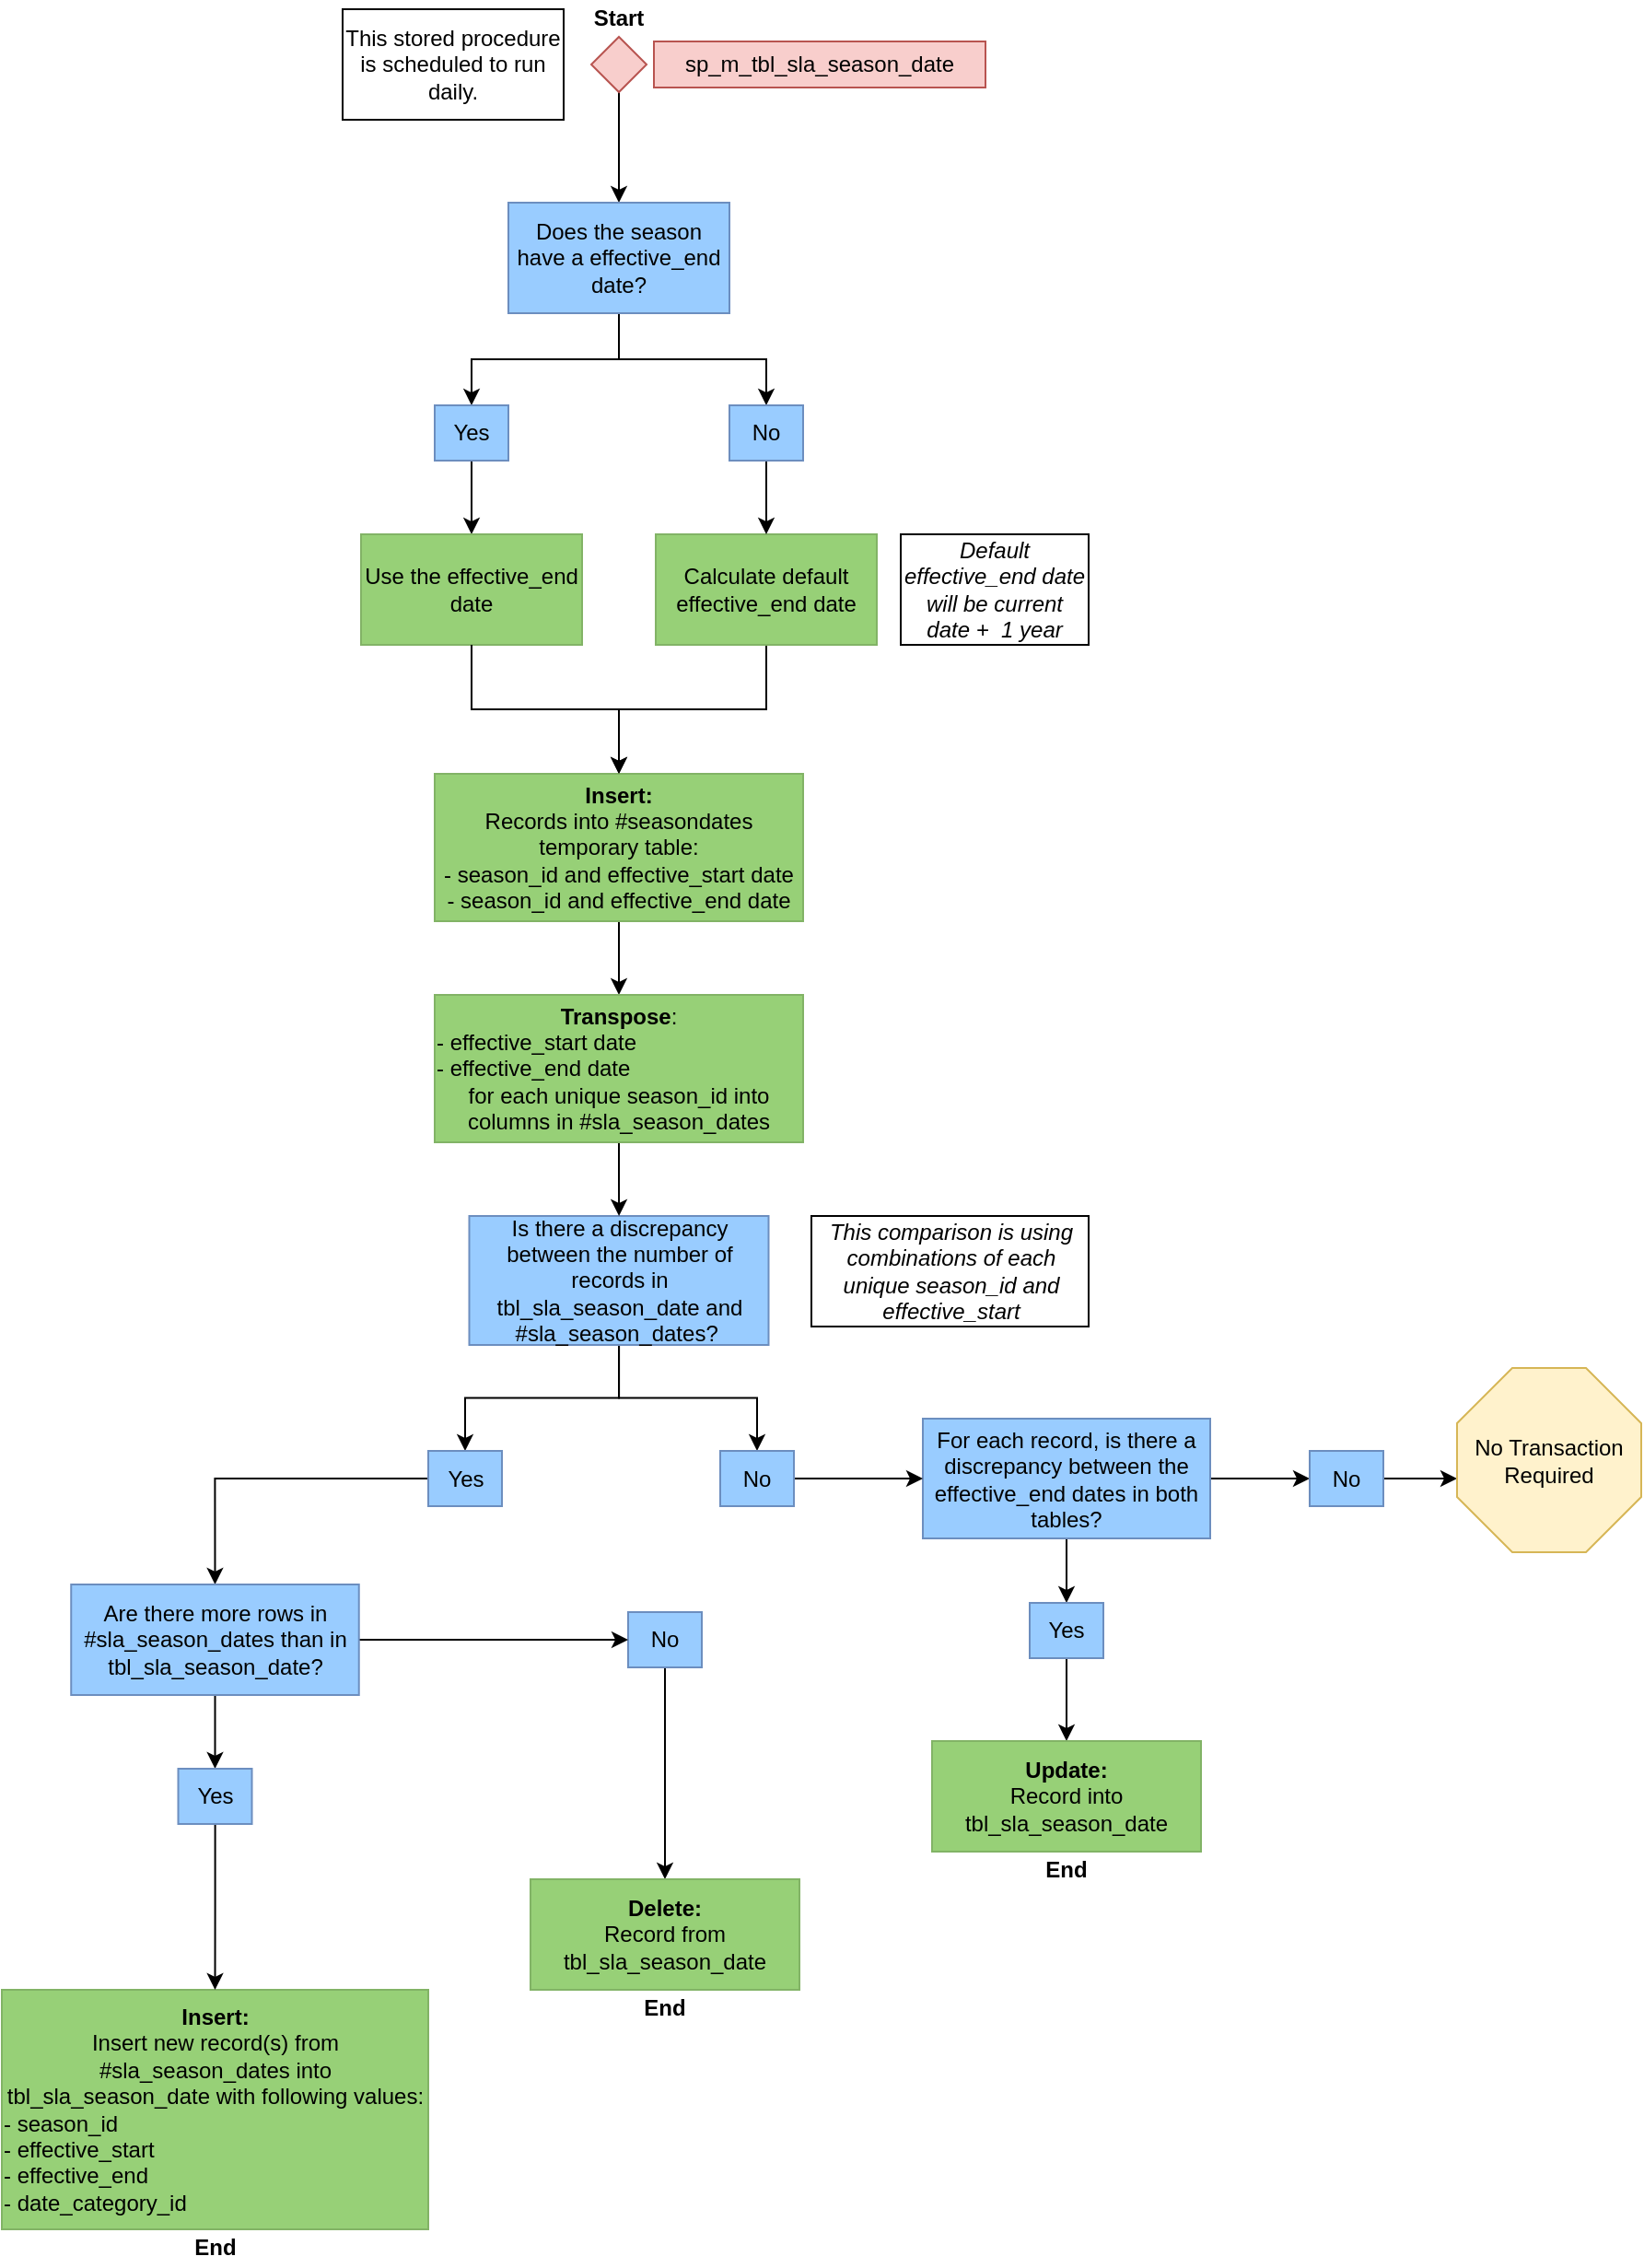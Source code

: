 <mxfile version="13.7.3" type="github">
  <diagram id="JurtI7rSHXeyfTPvLvUh" name="Page-1">
    <mxGraphModel dx="868" dy="450" grid="1" gridSize="10" guides="1" tooltips="1" connect="1" arrows="1" fold="1" page="1" pageScale="1" pageWidth="850" pageHeight="1100" math="0" shadow="0">
      <root>
        <mxCell id="0" />
        <mxCell id="1" parent="0" />
        <mxCell id="eP21ShciTytA19N1fUZj-4" value="" style="edgeStyle=orthogonalEdgeStyle;rounded=0;orthogonalLoop=1;jettySize=auto;html=1;" parent="1" source="GOEzXW9mrkfehJml5P1z-1" target="eP21ShciTytA19N1fUZj-2" edge="1">
          <mxGeometry relative="1" as="geometry" />
        </mxCell>
        <mxCell id="GOEzXW9mrkfehJml5P1z-1" value="Calculate default effective_end date" style="rounded=0;whiteSpace=wrap;html=1;fillColor=#97D077;strokeColor=#82b366;" parent="1" vertex="1">
          <mxGeometry x="365" y="430" width="120" height="60" as="geometry" />
        </mxCell>
        <mxCell id="GOEzXW9mrkfehJml5P1z-7" style="edgeStyle=orthogonalEdgeStyle;rounded=0;orthogonalLoop=1;jettySize=auto;html=1;exitX=0.5;exitY=1;exitDx=0;exitDy=0;entryX=0.5;entryY=0;entryDx=0;entryDy=0;" parent="1" source="GOEzXW9mrkfehJml5P1z-3" target="GOEzXW9mrkfehJml5P1z-6" edge="1">
          <mxGeometry relative="1" as="geometry" />
        </mxCell>
        <mxCell id="GOEzXW9mrkfehJml5P1z-3" value="" style="rhombus;whiteSpace=wrap;html=1;fillColor=#f8cecc;strokeColor=#b85450;" parent="1" vertex="1">
          <mxGeometry x="330" y="160" width="30" height="30" as="geometry" />
        </mxCell>
        <mxCell id="GOEzXW9mrkfehJml5P1z-5" value="sp_m_tbl_sla_season_date" style="rounded=0;whiteSpace=wrap;html=1;fillColor=#f8cecc;strokeColor=#b85450;" parent="1" vertex="1">
          <mxGeometry x="364" y="162.5" width="180" height="25" as="geometry" />
        </mxCell>
        <mxCell id="GOEzXW9mrkfehJml5P1z-10" style="edgeStyle=orthogonalEdgeStyle;rounded=0;orthogonalLoop=1;jettySize=auto;html=1;" parent="1" source="GOEzXW9mrkfehJml5P1z-6" target="GOEzXW9mrkfehJml5P1z-8" edge="1">
          <mxGeometry relative="1" as="geometry" />
        </mxCell>
        <mxCell id="GOEzXW9mrkfehJml5P1z-11" style="edgeStyle=orthogonalEdgeStyle;rounded=0;orthogonalLoop=1;jettySize=auto;html=1;exitX=0.5;exitY=1;exitDx=0;exitDy=0;entryX=0.5;entryY=0;entryDx=0;entryDy=0;" parent="1" source="GOEzXW9mrkfehJml5P1z-6" target="GOEzXW9mrkfehJml5P1z-9" edge="1">
          <mxGeometry relative="1" as="geometry" />
        </mxCell>
        <mxCell id="GOEzXW9mrkfehJml5P1z-6" value="Does the season have a effective_end date?" style="rounded=0;whiteSpace=wrap;html=1;fillColor=#99CCFF;strokeColor=#6c8ebf;" parent="1" vertex="1">
          <mxGeometry x="285" y="250" width="120" height="60" as="geometry" />
        </mxCell>
        <mxCell id="GOEzXW9mrkfehJml5P1z-14" style="edgeStyle=orthogonalEdgeStyle;rounded=0;orthogonalLoop=1;jettySize=auto;html=1;exitX=0.5;exitY=1;exitDx=0;exitDy=0;entryX=0.5;entryY=0;entryDx=0;entryDy=0;" parent="1" source="GOEzXW9mrkfehJml5P1z-8" target="GOEzXW9mrkfehJml5P1z-12" edge="1">
          <mxGeometry relative="1" as="geometry" />
        </mxCell>
        <mxCell id="GOEzXW9mrkfehJml5P1z-8" value="Yes" style="rounded=0;whiteSpace=wrap;html=1;fillColor=#99CCFF;strokeColor=#6c8ebf;" parent="1" vertex="1">
          <mxGeometry x="245" y="360" width="40" height="30" as="geometry" />
        </mxCell>
        <mxCell id="GOEzXW9mrkfehJml5P1z-13" style="edgeStyle=orthogonalEdgeStyle;rounded=0;orthogonalLoop=1;jettySize=auto;html=1;exitX=0.5;exitY=1;exitDx=0;exitDy=0;entryX=0.5;entryY=0;entryDx=0;entryDy=0;" parent="1" source="GOEzXW9mrkfehJml5P1z-9" target="GOEzXW9mrkfehJml5P1z-1" edge="1">
          <mxGeometry relative="1" as="geometry" />
        </mxCell>
        <mxCell id="GOEzXW9mrkfehJml5P1z-9" value="No" style="rounded=0;whiteSpace=wrap;html=1;fillColor=#99CCFF;strokeColor=#6c8ebf;" parent="1" vertex="1">
          <mxGeometry x="405" y="360" width="40" height="30" as="geometry" />
        </mxCell>
        <mxCell id="GOEzXW9mrkfehJml5P1z-12" value="Use the effective_end date" style="rounded=0;whiteSpace=wrap;html=1;fillColor=#97D077;strokeColor=#82b366;" parent="1" vertex="1">
          <mxGeometry x="205" y="430" width="120" height="60" as="geometry" />
        </mxCell>
        <mxCell id="GOEzXW9mrkfehJml5P1z-15" value="This stored procedure is scheduled to run daily." style="rounded=0;whiteSpace=wrap;html=1;" parent="1" vertex="1">
          <mxGeometry x="195" y="145" width="120" height="60" as="geometry" />
        </mxCell>
        <mxCell id="4IHPjcSWIsbSOwblyYBn-20" style="edgeStyle=orthogonalEdgeStyle;rounded=0;orthogonalLoop=1;jettySize=auto;html=1;entryX=0;entryY=0.5;entryDx=0;entryDy=0;" parent="1" source="GOEzXW9mrkfehJml5P1z-16" target="GOEzXW9mrkfehJml5P1z-27" edge="1">
          <mxGeometry relative="1" as="geometry" />
        </mxCell>
        <mxCell id="4IHPjcSWIsbSOwblyYBn-21" style="edgeStyle=orthogonalEdgeStyle;rounded=0;orthogonalLoop=1;jettySize=auto;html=1;entryX=0.5;entryY=0;entryDx=0;entryDy=0;" parent="1" source="GOEzXW9mrkfehJml5P1z-16" target="GOEzXW9mrkfehJml5P1z-28" edge="1">
          <mxGeometry relative="1" as="geometry" />
        </mxCell>
        <mxCell id="GOEzXW9mrkfehJml5P1z-16" value="For each record, is there a discrepancy between the effective_end dates in both tables?" style="rounded=0;whiteSpace=wrap;html=1;fillColor=#99CCFF;strokeColor=#6c8ebf;" parent="1" vertex="1">
          <mxGeometry x="510" y="910" width="156" height="65" as="geometry" />
        </mxCell>
        <mxCell id="GOEzXW9mrkfehJml5P1z-17" value="&lt;b&gt;Insert:&lt;/b&gt;&lt;br&gt;Insert new record(s) from #sla_season_dates into tbl_sla_season_date with following values:&lt;br&gt;&lt;div style=&quot;text-align: left&quot;&gt;&lt;span&gt;- season_id&lt;/span&gt;&lt;/div&gt;&lt;div style=&quot;text-align: left&quot;&gt;&lt;span&gt;- effective_start&lt;/span&gt;&lt;/div&gt;&lt;div style=&quot;text-align: left&quot;&gt;&lt;span&gt;- effective_end&lt;/span&gt;&lt;/div&gt;&lt;div style=&quot;text-align: left&quot;&gt;&lt;span&gt;- date_category_id&lt;/span&gt;&lt;/div&gt;" style="rounded=0;whiteSpace=wrap;html=1;fillColor=#97D077;strokeColor=#82b366;" parent="1" vertex="1">
          <mxGeometry x="10" y="1220" width="231.5" height="130" as="geometry" />
        </mxCell>
        <mxCell id="4IHPjcSWIsbSOwblyYBn-7" style="edgeStyle=orthogonalEdgeStyle;rounded=0;orthogonalLoop=1;jettySize=auto;html=1;exitX=0.5;exitY=1;exitDx=0;exitDy=0;entryX=0.5;entryY=0;entryDx=0;entryDy=0;" parent="1" source="GOEzXW9mrkfehJml5P1z-19" target="GOEzXW9mrkfehJml5P1z-22" edge="1">
          <mxGeometry relative="1" as="geometry">
            <mxPoint x="344.667" y="910" as="targetPoint" />
          </mxGeometry>
        </mxCell>
        <mxCell id="4IHPjcSWIsbSOwblyYBn-17" style="edgeStyle=orthogonalEdgeStyle;rounded=0;orthogonalLoop=1;jettySize=auto;html=1;entryX=0.5;entryY=0;entryDx=0;entryDy=0;" parent="1" source="GOEzXW9mrkfehJml5P1z-19" target="4IHPjcSWIsbSOwblyYBn-16" edge="1">
          <mxGeometry relative="1" as="geometry" />
        </mxCell>
        <mxCell id="GOEzXW9mrkfehJml5P1z-19" value="Is there a discrepancy between the number of records in tbl_sla_season_date and #sla_season_dates?&amp;nbsp;" style="rounded=0;whiteSpace=wrap;html=1;fillColor=#99CCFF;strokeColor=#6c8ebf;" parent="1" vertex="1">
          <mxGeometry x="263.75" y="800" width="162.5" height="70" as="geometry" />
        </mxCell>
        <mxCell id="GOEzXW9mrkfehJml5P1z-39" style="edgeStyle=orthogonalEdgeStyle;rounded=0;orthogonalLoop=1;jettySize=auto;html=1;exitX=0.5;exitY=1;exitDx=0;exitDy=0;entryX=0.5;entryY=0;entryDx=0;entryDy=0;" parent="1" source="GOEzXW9mrkfehJml5P1z-21" target="GOEzXW9mrkfehJml5P1z-33" edge="1">
          <mxGeometry relative="1" as="geometry">
            <mxPoint x="370" y="1155" as="targetPoint" />
          </mxGeometry>
        </mxCell>
        <mxCell id="GOEzXW9mrkfehJml5P1z-21" value="No" style="rounded=0;whiteSpace=wrap;html=1;fillColor=#99CCFF;strokeColor=#6c8ebf;" parent="1" vertex="1">
          <mxGeometry x="350" y="1015" width="40" height="30" as="geometry" />
        </mxCell>
        <mxCell id="4IHPjcSWIsbSOwblyYBn-8" style="edgeStyle=orthogonalEdgeStyle;rounded=0;orthogonalLoop=1;jettySize=auto;html=1;entryX=0.5;entryY=0;entryDx=0;entryDy=0;" parent="1" source="GOEzXW9mrkfehJml5P1z-22" target="4IHPjcSWIsbSOwblyYBn-5" edge="1">
          <mxGeometry relative="1" as="geometry" />
        </mxCell>
        <mxCell id="GOEzXW9mrkfehJml5P1z-22" value="Yes" style="rounded=0;whiteSpace=wrap;html=1;fillColor=#99CCFF;strokeColor=#6c8ebf;" parent="1" vertex="1">
          <mxGeometry x="241.5" y="927.5" width="40" height="30" as="geometry" />
        </mxCell>
        <mxCell id="GOEzXW9mrkfehJml5P1z-46" style="edgeStyle=orthogonalEdgeStyle;rounded=0;orthogonalLoop=1;jettySize=auto;html=1;exitX=1;exitY=0.5;exitDx=0;exitDy=0;entryX=0;entryY=0.5;entryDx=0;entryDy=0;entryPerimeter=0;" parent="1" source="GOEzXW9mrkfehJml5P1z-27" edge="1">
          <mxGeometry relative="1" as="geometry">
            <mxPoint x="800" y="942.5" as="targetPoint" />
          </mxGeometry>
        </mxCell>
        <mxCell id="GOEzXW9mrkfehJml5P1z-27" value="No" style="rounded=0;whiteSpace=wrap;html=1;fillColor=#99CCFF;strokeColor=#6c8ebf;" parent="1" vertex="1">
          <mxGeometry x="720" y="927.5" width="40" height="30" as="geometry" />
        </mxCell>
        <mxCell id="GOEzXW9mrkfehJml5P1z-45" style="edgeStyle=orthogonalEdgeStyle;rounded=0;orthogonalLoop=1;jettySize=auto;html=1;exitX=0.5;exitY=1;exitDx=0;exitDy=0;" parent="1" source="GOEzXW9mrkfehJml5P1z-28" target="GOEzXW9mrkfehJml5P1z-31" edge="1">
          <mxGeometry relative="1" as="geometry" />
        </mxCell>
        <mxCell id="GOEzXW9mrkfehJml5P1z-28" value="Yes" style="rounded=0;whiteSpace=wrap;html=1;fillColor=#99CCFF;strokeColor=#6c8ebf;" parent="1" vertex="1">
          <mxGeometry x="568" y="1010" width="40" height="30" as="geometry" />
        </mxCell>
        <mxCell id="GOEzXW9mrkfehJml5P1z-31" value="&lt;b&gt;Update:&lt;/b&gt;&lt;br&gt;Record into tbl_sla_season_date" style="rounded=0;whiteSpace=wrap;html=1;fillColor=#97D077;strokeColor=#82b366;" parent="1" vertex="1">
          <mxGeometry x="515" y="1085" width="146" height="60" as="geometry" />
        </mxCell>
        <mxCell id="GOEzXW9mrkfehJml5P1z-33" value="&lt;b&gt;Delete:&lt;/b&gt;&lt;br&gt;Record from tbl_sla_season_date" style="rounded=0;whiteSpace=wrap;html=1;fillColor=#97D077;strokeColor=#82b366;" parent="1" vertex="1">
          <mxGeometry x="297" y="1160" width="146" height="60" as="geometry" />
        </mxCell>
        <mxCell id="GOEzXW9mrkfehJml5P1z-44" value="No Transaction Required" style="whiteSpace=wrap;html=1;shape=mxgraph.basic.octagon2;align=center;verticalAlign=middle;dx=15;fillColor=#fff2cc;strokeColor=#d6b656;" parent="1" vertex="1">
          <mxGeometry x="800" y="882.5" width="100" height="100" as="geometry" />
        </mxCell>
        <mxCell id="eP21ShciTytA19N1fUZj-1" value="&lt;i&gt;Default effective_end date will be current date +&amp;nbsp; 1 year&lt;/i&gt;" style="rounded=0;whiteSpace=wrap;html=1;fillColor=none;" parent="1" vertex="1">
          <mxGeometry x="498" y="430" width="102" height="60" as="geometry" />
        </mxCell>
        <mxCell id="eP21ShciTytA19N1fUZj-8" value="" style="edgeStyle=orthogonalEdgeStyle;rounded=0;orthogonalLoop=1;jettySize=auto;html=1;" parent="1" source="eP21ShciTytA19N1fUZj-2" target="eP21ShciTytA19N1fUZj-6" edge="1">
          <mxGeometry relative="1" as="geometry" />
        </mxCell>
        <mxCell id="eP21ShciTytA19N1fUZj-2" value="&lt;b&gt;Insert:&lt;/b&gt;&lt;br&gt;Records into #seasondates temporary table:&lt;br&gt;- season_id and effective_start date&lt;br&gt;- season_id and effective_end date" style="rounded=0;whiteSpace=wrap;html=1;fillColor=#97D077;strokeColor=#82b366;" parent="1" vertex="1">
          <mxGeometry x="245" y="560" width="200" height="80" as="geometry" />
        </mxCell>
        <mxCell id="eP21ShciTytA19N1fUZj-3" value="" style="endArrow=classic;html=1;exitX=0.5;exitY=1;exitDx=0;exitDy=0;entryX=0.5;entryY=0;entryDx=0;entryDy=0;rounded=0;edgeStyle=orthogonalEdgeStyle;" parent="1" source="GOEzXW9mrkfehJml5P1z-12" target="eP21ShciTytA19N1fUZj-2" edge="1">
          <mxGeometry width="50" height="50" relative="1" as="geometry">
            <mxPoint x="350" y="670" as="sourcePoint" />
            <mxPoint x="400" y="620" as="targetPoint" />
          </mxGeometry>
        </mxCell>
        <mxCell id="4IHPjcSWIsbSOwblyYBn-2" value="" style="edgeStyle=orthogonalEdgeStyle;rounded=0;orthogonalLoop=1;jettySize=auto;html=1;" parent="1" source="eP21ShciTytA19N1fUZj-6" target="GOEzXW9mrkfehJml5P1z-19" edge="1">
          <mxGeometry relative="1" as="geometry" />
        </mxCell>
        <mxCell id="eP21ShciTytA19N1fUZj-6" value="&lt;b&gt;Transpose&lt;/b&gt;:&lt;br&gt;&lt;div style=&quot;text-align: left&quot;&gt;&lt;span&gt;- effective_start date&lt;/span&gt;&lt;/div&gt;&lt;div style=&quot;text-align: left&quot;&gt;&lt;span&gt;- effective_end date&lt;/span&gt;&lt;/div&gt;&lt;div&gt;&lt;span&gt;for each unique season_id into columns in #sla_season_dates&lt;/span&gt;&lt;/div&gt;" style="rounded=0;whiteSpace=wrap;html=1;fillColor=#97D077;strokeColor=#82b366;" parent="1" vertex="1">
          <mxGeometry x="245" y="680" width="200" height="80" as="geometry" />
        </mxCell>
        <mxCell id="eP21ShciTytA19N1fUZj-9" style="edgeStyle=orthogonalEdgeStyle;rounded=0;orthogonalLoop=1;jettySize=auto;html=1;exitX=0.5;exitY=1;exitDx=0;exitDy=0;" parent="1" source="eP21ShciTytA19N1fUZj-6" target="eP21ShciTytA19N1fUZj-6" edge="1">
          <mxGeometry relative="1" as="geometry" />
        </mxCell>
        <mxCell id="4IHPjcSWIsbSOwblyYBn-3" value="&lt;i&gt;This comparison is using combinations of each unique season_id and effective_start&lt;/i&gt;" style="rounded=0;whiteSpace=wrap;html=1;fillColor=none;" parent="1" vertex="1">
          <mxGeometry x="449.5" y="800" width="150.5" height="60" as="geometry" />
        </mxCell>
        <mxCell id="4IHPjcSWIsbSOwblyYBn-10" value="" style="edgeStyle=orthogonalEdgeStyle;rounded=0;orthogonalLoop=1;jettySize=auto;html=1;entryX=0.5;entryY=0;entryDx=0;entryDy=0;" parent="1" source="4IHPjcSWIsbSOwblyYBn-5" target="4IHPjcSWIsbSOwblyYBn-11" edge="1">
          <mxGeometry relative="1" as="geometry">
            <mxPoint x="125.74" y="1190" as="targetPoint" />
          </mxGeometry>
        </mxCell>
        <mxCell id="4IHPjcSWIsbSOwblyYBn-13" style="edgeStyle=orthogonalEdgeStyle;rounded=0;orthogonalLoop=1;jettySize=auto;html=1;entryX=0;entryY=0.5;entryDx=0;entryDy=0;" parent="1" source="4IHPjcSWIsbSOwblyYBn-5" target="GOEzXW9mrkfehJml5P1z-21" edge="1">
          <mxGeometry relative="1" as="geometry">
            <mxPoint x="370.74" y="1030" as="targetPoint" />
          </mxGeometry>
        </mxCell>
        <mxCell id="4IHPjcSWIsbSOwblyYBn-5" value="Are there more rows in #sla_season_dates than in tbl_sla_season_date?" style="rounded=0;whiteSpace=wrap;html=1;fillColor=#99CCFF;strokeColor=#6c8ebf;" parent="1" vertex="1">
          <mxGeometry x="47.62" y="1000" width="156.25" height="60" as="geometry" />
        </mxCell>
        <mxCell id="4IHPjcSWIsbSOwblyYBn-12" style="edgeStyle=orthogonalEdgeStyle;rounded=0;orthogonalLoop=1;jettySize=auto;html=1;entryX=0.5;entryY=0;entryDx=0;entryDy=0;" parent="1" source="4IHPjcSWIsbSOwblyYBn-11" target="GOEzXW9mrkfehJml5P1z-17" edge="1">
          <mxGeometry relative="1" as="geometry" />
        </mxCell>
        <mxCell id="4IHPjcSWIsbSOwblyYBn-11" value="Yes" style="rounded=0;whiteSpace=wrap;html=1;fillColor=#99CCFF;strokeColor=#6c8ebf;" parent="1" vertex="1">
          <mxGeometry x="105.75" y="1100" width="40" height="30" as="geometry" />
        </mxCell>
        <mxCell id="4IHPjcSWIsbSOwblyYBn-18" style="edgeStyle=orthogonalEdgeStyle;rounded=0;orthogonalLoop=1;jettySize=auto;html=1;entryX=0;entryY=0.5;entryDx=0;entryDy=0;" parent="1" source="4IHPjcSWIsbSOwblyYBn-16" target="GOEzXW9mrkfehJml5P1z-16" edge="1">
          <mxGeometry relative="1" as="geometry" />
        </mxCell>
        <mxCell id="4IHPjcSWIsbSOwblyYBn-16" value="No" style="rounded=0;whiteSpace=wrap;html=1;fillColor=#99CCFF;strokeColor=#6c8ebf;" parent="1" vertex="1">
          <mxGeometry x="400" y="927.5" width="40" height="30" as="geometry" />
        </mxCell>
        <mxCell id="4IHPjcSWIsbSOwblyYBn-24" value="End" style="text;html=1;strokeColor=none;fillColor=none;align=center;verticalAlign=middle;whiteSpace=wrap;rounded=0;fontStyle=1" parent="1" vertex="1">
          <mxGeometry x="350" y="1220" width="40" height="20" as="geometry" />
        </mxCell>
        <mxCell id="4IHPjcSWIsbSOwblyYBn-25" value="End" style="text;html=1;strokeColor=none;fillColor=none;align=center;verticalAlign=middle;whiteSpace=wrap;rounded=0;fontStyle=1" parent="1" vertex="1">
          <mxGeometry x="105.74" y="1350" width="40" height="20" as="geometry" />
        </mxCell>
        <mxCell id="4IHPjcSWIsbSOwblyYBn-27" value="End" style="text;html=1;strokeColor=none;fillColor=none;align=center;verticalAlign=middle;whiteSpace=wrap;rounded=0;fontStyle=1" parent="1" vertex="1">
          <mxGeometry x="568" y="1145" width="40" height="20" as="geometry" />
        </mxCell>
        <mxCell id="UsNfr-ZGtDvlye4NGQFN-1" value="Start" style="text;html=1;strokeColor=none;fillColor=none;align=center;verticalAlign=middle;whiteSpace=wrap;rounded=0;fontStyle=1" parent="1" vertex="1">
          <mxGeometry x="325" y="140" width="40" height="20" as="geometry" />
        </mxCell>
      </root>
    </mxGraphModel>
  </diagram>
</mxfile>
